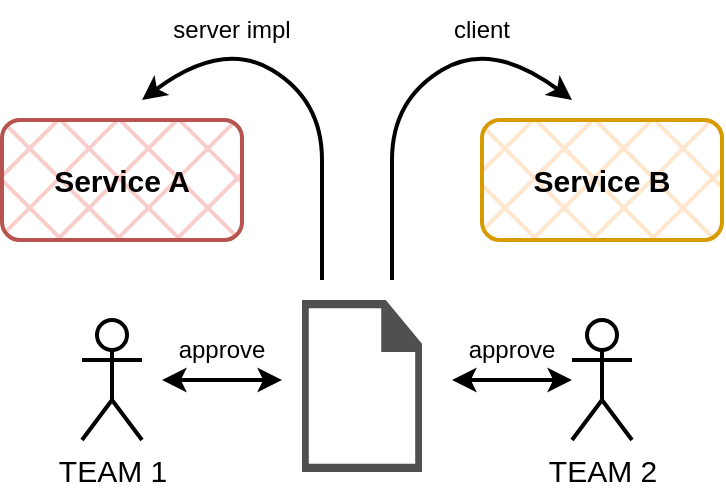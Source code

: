 <mxfile version="22.0.3" type="device">
  <diagram id="r1lJz0A7Nyj0sMlimptT" name="Страница 1">
    <mxGraphModel dx="1134" dy="613" grid="1" gridSize="10" guides="1" tooltips="1" connect="1" arrows="1" fold="1" page="1" pageScale="1" pageWidth="1169" pageHeight="827" math="0" shadow="0">
      <root>
        <mxCell id="0" />
        <mxCell id="1" parent="0" />
        <mxCell id="mdWx8ZD84mnnf48JrDrc-1" value="Service A" style="rounded=1;whiteSpace=wrap;html=1;strokeWidth=2;fontSize=15;fontStyle=1;fillColor=#f8cecc;strokeColor=#b85450;fillStyle=cross-hatch;" parent="1" vertex="1">
          <mxGeometry x="310" y="290" width="120" height="60" as="geometry" />
        </mxCell>
        <mxCell id="mdWx8ZD84mnnf48JrDrc-2" value="Service B" style="rounded=1;whiteSpace=wrap;html=1;strokeWidth=2;fontSize=15;fontStyle=1;fillColor=#ffe6cc;strokeColor=#d79b00;fillStyle=cross-hatch;" parent="1" vertex="1">
          <mxGeometry x="550" y="290" width="120" height="60" as="geometry" />
        </mxCell>
        <mxCell id="mdWx8ZD84mnnf48JrDrc-4" value="TEAM 1" style="shape=umlActor;verticalLabelPosition=bottom;verticalAlign=top;html=1;outlineConnect=0;fontSize=15;strokeWidth=2;" parent="1" vertex="1">
          <mxGeometry x="350" y="390" width="30" height="60" as="geometry" />
        </mxCell>
        <mxCell id="mdWx8ZD84mnnf48JrDrc-5" value="TEAM 2" style="shape=umlActor;verticalLabelPosition=bottom;verticalAlign=top;html=1;outlineConnect=0;fontSize=15;strokeWidth=2;" parent="1" vertex="1">
          <mxGeometry x="595" y="390" width="30" height="60" as="geometry" />
        </mxCell>
        <mxCell id="bo4t_Jb4_6fKJdvoGLDs-5" value="" style="group" vertex="1" connectable="0" parent="1">
          <mxGeometry x="460" y="380" width="60" height="86" as="geometry" />
        </mxCell>
        <mxCell id="bo4t_Jb4_6fKJdvoGLDs-4" value="" style="group" vertex="1" connectable="0" parent="bo4t_Jb4_6fKJdvoGLDs-5">
          <mxGeometry width="60" height="86" as="geometry" />
        </mxCell>
        <mxCell id="bo4t_Jb4_6fKJdvoGLDs-1" value="" style="shape=image;verticalLabelPosition=bottom;labelBackgroundColor=default;verticalAlign=top;aspect=fixed;imageAspect=0;image=https://seeklogo.com/images/O/openapi-logo-3E54DE56CD-seeklogo.com.png;" vertex="1" parent="bo4t_Jb4_6fKJdvoGLDs-4">
          <mxGeometry x="5" y="28" width="52" height="52" as="geometry" />
        </mxCell>
        <mxCell id="bo4t_Jb4_6fKJdvoGLDs-3" value="" style="sketch=0;pointerEvents=1;shadow=0;dashed=0;html=1;strokeColor=none;fillColor=#505050;labelPosition=center;verticalLabelPosition=bottom;verticalAlign=top;outlineConnect=0;align=center;shape=mxgraph.office.concepts.document_blank;" vertex="1" parent="bo4t_Jb4_6fKJdvoGLDs-5">
          <mxGeometry width="60" height="86" as="geometry" />
        </mxCell>
        <mxCell id="bo4t_Jb4_6fKJdvoGLDs-6" value="" style="endArrow=classic;startArrow=classic;html=1;rounded=0;fontStyle=0;strokeWidth=2;" edge="1" parent="1">
          <mxGeometry width="50" height="50" relative="1" as="geometry">
            <mxPoint x="390" y="420" as="sourcePoint" />
            <mxPoint x="450" y="420" as="targetPoint" />
          </mxGeometry>
        </mxCell>
        <mxCell id="bo4t_Jb4_6fKJdvoGLDs-7" value="" style="endArrow=classic;startArrow=classic;html=1;rounded=0;fontStyle=0;strokeWidth=2;" edge="1" parent="1">
          <mxGeometry width="50" height="50" relative="1" as="geometry">
            <mxPoint x="535" y="420" as="sourcePoint" />
            <mxPoint x="595" y="420" as="targetPoint" />
          </mxGeometry>
        </mxCell>
        <mxCell id="bo4t_Jb4_6fKJdvoGLDs-10" value="" style="curved=1;endArrow=classic;html=1;rounded=0;strokeWidth=2;" edge="1" parent="1">
          <mxGeometry width="50" height="50" relative="1" as="geometry">
            <mxPoint x="470" y="370" as="sourcePoint" />
            <mxPoint x="380" y="280" as="targetPoint" />
            <Array as="points">
              <mxPoint x="470" y="350" />
              <mxPoint x="470" y="340" />
              <mxPoint x="470" y="280" />
              <mxPoint x="420" y="250" />
            </Array>
          </mxGeometry>
        </mxCell>
        <mxCell id="bo4t_Jb4_6fKJdvoGLDs-11" value="" style="curved=1;endArrow=classic;html=1;rounded=0;strokeWidth=2;" edge="1" parent="1">
          <mxGeometry width="50" height="50" relative="1" as="geometry">
            <mxPoint x="505" y="370" as="sourcePoint" />
            <mxPoint x="595" y="280" as="targetPoint" />
            <Array as="points">
              <mxPoint x="505" y="350" />
              <mxPoint x="505" y="340" />
              <mxPoint x="505" y="280" />
              <mxPoint x="555" y="250" />
            </Array>
          </mxGeometry>
        </mxCell>
        <mxCell id="bo4t_Jb4_6fKJdvoGLDs-12" value="approve" style="text;html=1;strokeColor=none;fillColor=none;align=center;verticalAlign=middle;whiteSpace=wrap;rounded=0;" vertex="1" parent="1">
          <mxGeometry x="390" y="390" width="60" height="30" as="geometry" />
        </mxCell>
        <mxCell id="bo4t_Jb4_6fKJdvoGLDs-13" value="approve" style="text;html=1;strokeColor=none;fillColor=none;align=center;verticalAlign=middle;whiteSpace=wrap;rounded=0;" vertex="1" parent="1">
          <mxGeometry x="535" y="390" width="60" height="30" as="geometry" />
        </mxCell>
        <mxCell id="bo4t_Jb4_6fKJdvoGLDs-14" value="server impl" style="text;html=1;strokeColor=none;fillColor=none;align=center;verticalAlign=middle;whiteSpace=wrap;rounded=0;" vertex="1" parent="1">
          <mxGeometry x="390" y="230" width="70" height="30" as="geometry" />
        </mxCell>
        <mxCell id="bo4t_Jb4_6fKJdvoGLDs-15" value="client" style="text;html=1;strokeColor=none;fillColor=none;align=center;verticalAlign=middle;whiteSpace=wrap;rounded=0;" vertex="1" parent="1">
          <mxGeometry x="515" y="230" width="70" height="30" as="geometry" />
        </mxCell>
      </root>
    </mxGraphModel>
  </diagram>
</mxfile>
